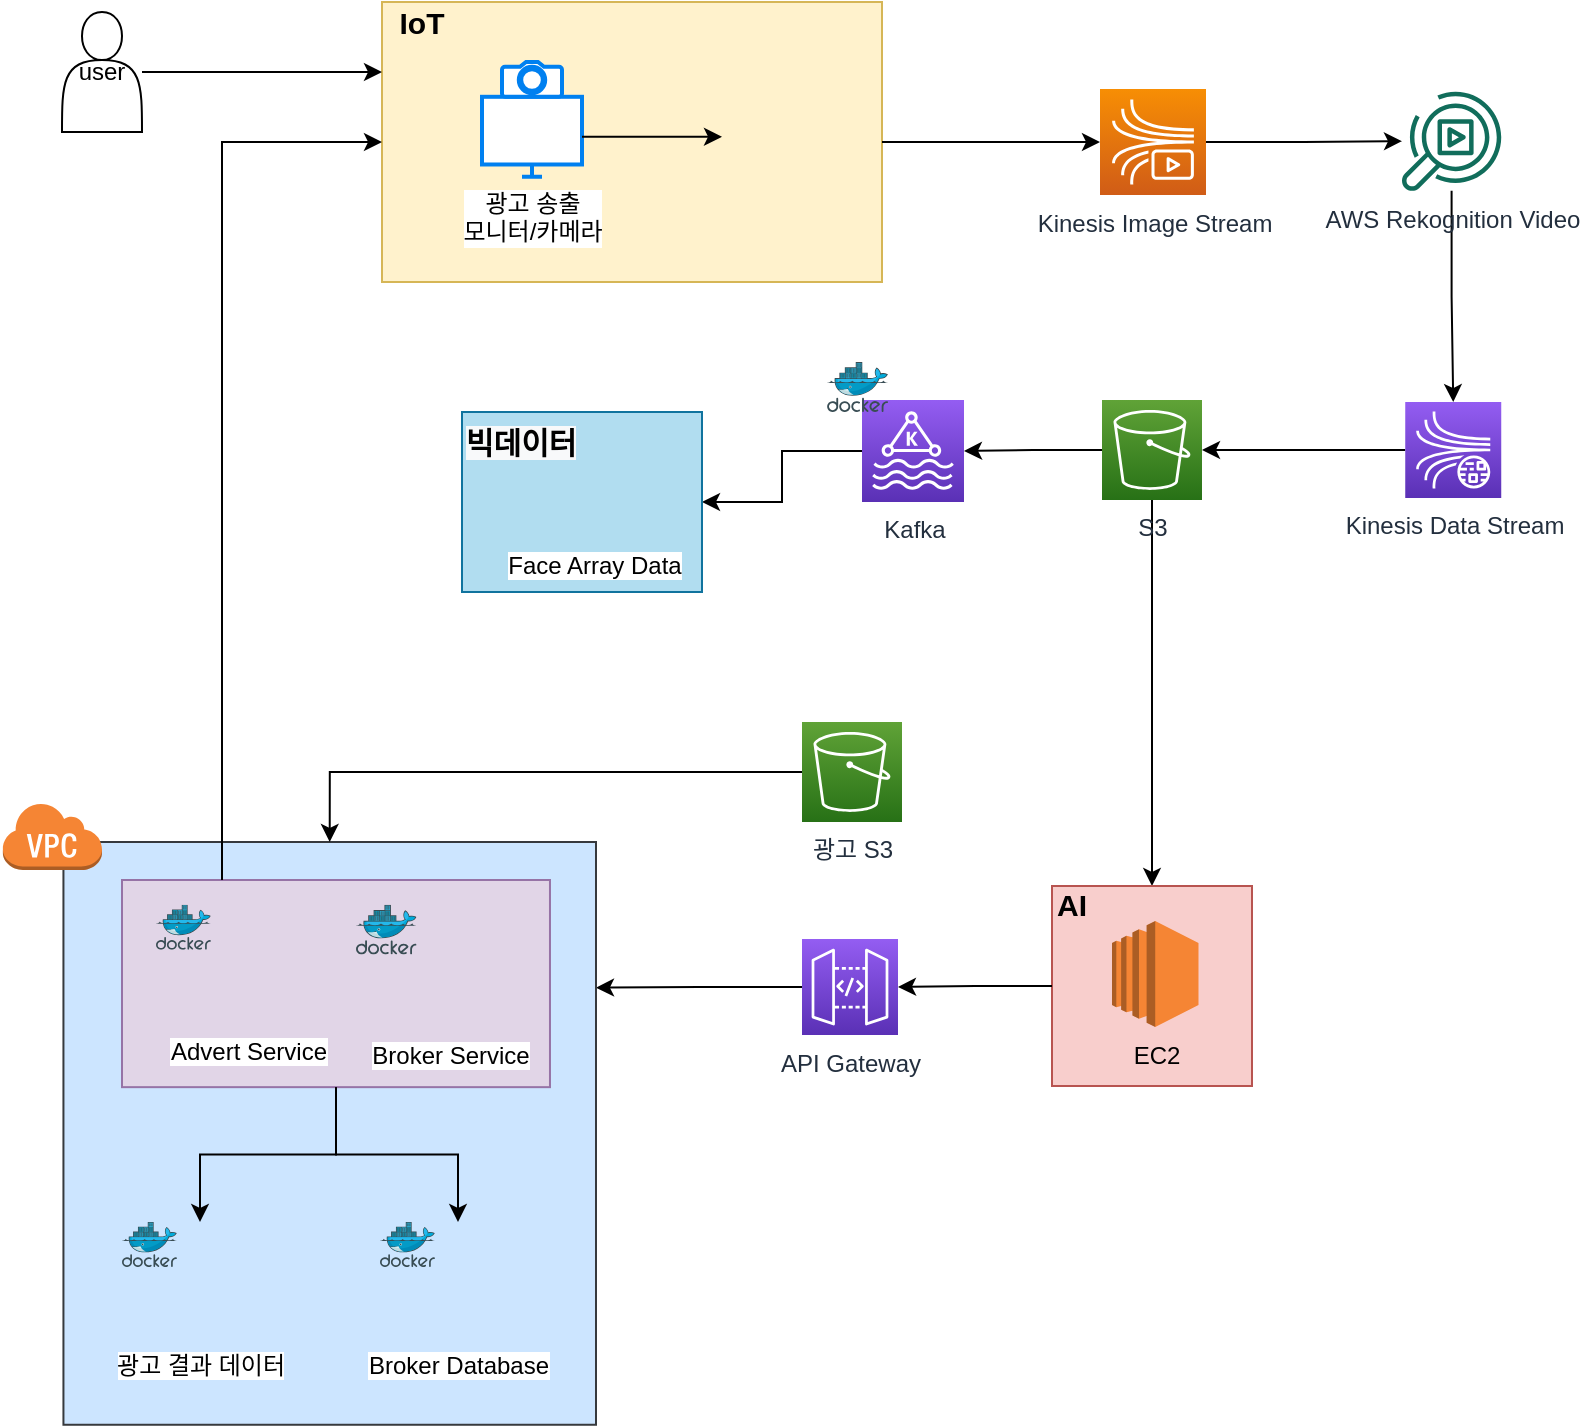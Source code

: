 <mxfile version="14.6.6" type="github">
  <diagram id="4jmj68S6x0aWC6QBNpU3" name="Page-1">
    <mxGraphModel dx="1865" dy="548" grid="1" gridSize="10" guides="1" tooltips="1" connect="1" arrows="1" fold="1" page="1" pageScale="1" pageWidth="827" pageHeight="1169" math="0" shadow="0">
      <root>
        <mxCell id="0" />
        <mxCell id="1" parent="0" />
        <mxCell id="S41EmsYhFSiwo2YFThPy-27" style="edgeStyle=orthogonalEdgeStyle;rounded=0;orthogonalLoop=1;jettySize=auto;html=1;entryX=1;entryY=0.5;entryDx=0;entryDy=0;entryPerimeter=0;" edge="1" parent="1" source="S41EmsYhFSiwo2YFThPy-5" target="S41EmsYhFSiwo2YFThPy-26">
          <mxGeometry relative="1" as="geometry" />
        </mxCell>
        <mxCell id="S41EmsYhFSiwo2YFThPy-43" style="edgeStyle=orthogonalEdgeStyle;rounded=0;orthogonalLoop=1;jettySize=auto;html=1;entryX=0.5;entryY=0;entryDx=0;entryDy=0;" edge="1" parent="1" source="S41EmsYhFSiwo2YFThPy-5" target="S41EmsYhFSiwo2YFThPy-19">
          <mxGeometry relative="1" as="geometry">
            <mxPoint x="455.5" y="420" as="targetPoint" />
          </mxGeometry>
        </mxCell>
        <mxCell id="S41EmsYhFSiwo2YFThPy-5" value="S3" style="points=[[0,0,0],[0.25,0,0],[0.5,0,0],[0.75,0,0],[1,0,0],[0,1,0],[0.25,1,0],[0.5,1,0],[0.75,1,0],[1,1,0],[0,0.25,0],[0,0.5,0],[0,0.75,0],[1,0.25,0],[1,0.5,0],[1,0.75,0]];outlineConnect=0;fontColor=#232F3E;gradientColor=#60A337;gradientDirection=north;fillColor=#277116;strokeColor=#ffffff;dashed=0;verticalLabelPosition=bottom;verticalAlign=top;align=center;html=1;fontSize=12;fontStyle=0;aspect=fixed;shape=mxgraph.aws4.resourceIcon;resIcon=mxgraph.aws4.s3;" vertex="1" parent="1">
          <mxGeometry x="430" y="279" width="50" height="50" as="geometry" />
        </mxCell>
        <mxCell id="S41EmsYhFSiwo2YFThPy-22" value="" style="group" vertex="1" connectable="0" parent="1">
          <mxGeometry x="395" y="521" width="110" height="101" as="geometry" />
        </mxCell>
        <mxCell id="S41EmsYhFSiwo2YFThPy-19" value="" style="rounded=0;whiteSpace=wrap;html=1;strokeColor=#b85450;fillColor=#f8cecc;" vertex="1" parent="S41EmsYhFSiwo2YFThPy-22">
          <mxGeometry x="10" y="1" width="100" height="100" as="geometry" />
        </mxCell>
        <mxCell id="S41EmsYhFSiwo2YFThPy-17" value="EC2" style="outlineConnect=0;dashed=0;verticalLabelPosition=bottom;verticalAlign=top;align=center;html=1;shape=mxgraph.aws3.ec2;fillColor=#F58534;gradientColor=none;strokeColor=#000000;" vertex="1" parent="S41EmsYhFSiwo2YFThPy-22">
          <mxGeometry x="40" y="18.5" width="43.25" height="53" as="geometry" />
        </mxCell>
        <mxCell id="S41EmsYhFSiwo2YFThPy-20" value="&lt;font style=&quot;font-size: 15px&quot;&gt;&lt;b&gt;AI&lt;/b&gt;&lt;/font&gt;" style="text;html=1;fillColor=none;align=center;verticalAlign=middle;whiteSpace=wrap;rounded=0;" vertex="1" parent="S41EmsYhFSiwo2YFThPy-22">
          <mxGeometry width="40" height="20" as="geometry" />
        </mxCell>
        <mxCell id="S41EmsYhFSiwo2YFThPy-23" value="" style="group" vertex="1" connectable="0" parent="1">
          <mxGeometry x="70" y="80" width="250" height="140" as="geometry" />
        </mxCell>
        <mxCell id="S41EmsYhFSiwo2YFThPy-12" value="" style="rounded=0;whiteSpace=wrap;html=1;fillColor=#fff2cc;strokeColor=#d6b656;" vertex="1" parent="S41EmsYhFSiwo2YFThPy-23">
          <mxGeometry width="250" height="140" as="geometry" />
        </mxCell>
        <mxCell id="S41EmsYhFSiwo2YFThPy-3" value="" style="group" vertex="1" connectable="0" parent="S41EmsYhFSiwo2YFThPy-23">
          <mxGeometry x="50" y="30" width="50" height="57.4" as="geometry" />
        </mxCell>
        <mxCell id="S41EmsYhFSiwo2YFThPy-1" value="광고 송출 &lt;br&gt;모니터/카메라" style="html=1;verticalLabelPosition=bottom;align=center;labelBackgroundColor=#ffffff;verticalAlign=top;strokeWidth=2;strokeColor=#0080F0;shadow=0;dashed=0;shape=mxgraph.ios7.icons.monitor;" vertex="1" parent="S41EmsYhFSiwo2YFThPy-3">
          <mxGeometry y="17.4" width="50" height="40" as="geometry" />
        </mxCell>
        <mxCell id="S41EmsYhFSiwo2YFThPy-2" value="" style="html=1;verticalLabelPosition=bottom;align=center;labelBackgroundColor=#ffffff;verticalAlign=top;strokeWidth=2;strokeColor=#0080F0;shadow=0;dashed=0;shape=mxgraph.ios7.icons.camera;" vertex="1" parent="S41EmsYhFSiwo2YFThPy-3">
          <mxGeometry x="10" width="30" height="17.4" as="geometry" />
        </mxCell>
        <mxCell id="S41EmsYhFSiwo2YFThPy-8" value="" style="shape=image;html=1;verticalAlign=top;verticalLabelPosition=bottom;labelBackgroundColor=#ffffff;imageAspect=0;aspect=fixed;image=https://cdn4.iconfinder.com/data/icons/logos-and-brands/512/272_Raspberry_Pi_logo-128.png" vertex="1" parent="S41EmsYhFSiwo2YFThPy-23">
          <mxGeometry x="170" y="34.9" width="65" height="65" as="geometry" />
        </mxCell>
        <mxCell id="S41EmsYhFSiwo2YFThPy-9" style="edgeStyle=orthogonalEdgeStyle;rounded=0;orthogonalLoop=1;jettySize=auto;html=1;entryX=0;entryY=0.5;entryDx=0;entryDy=0;" edge="1" parent="S41EmsYhFSiwo2YFThPy-23" source="S41EmsYhFSiwo2YFThPy-1" target="S41EmsYhFSiwo2YFThPy-8">
          <mxGeometry relative="1" as="geometry" />
        </mxCell>
        <mxCell id="S41EmsYhFSiwo2YFThPy-14" value="&lt;font style=&quot;font-size: 15px&quot;&gt;&lt;b&gt;IoT&lt;/b&gt;&lt;/font&gt;" style="text;html=1;fillColor=none;align=center;verticalAlign=middle;whiteSpace=wrap;rounded=0;" vertex="1" parent="S41EmsYhFSiwo2YFThPy-23">
          <mxGeometry width="40" height="20" as="geometry" />
        </mxCell>
        <mxCell id="S41EmsYhFSiwo2YFThPy-24" style="edgeStyle=orthogonalEdgeStyle;rounded=0;orthogonalLoop=1;jettySize=auto;html=1;entryX=0;entryY=0.5;entryDx=0;entryDy=0;entryPerimeter=0;" edge="1" parent="1" source="S41EmsYhFSiwo2YFThPy-12" target="S41EmsYhFSiwo2YFThPy-88">
          <mxGeometry relative="1" as="geometry">
            <mxPoint x="430" y="150" as="targetPoint" />
          </mxGeometry>
        </mxCell>
        <mxCell id="S41EmsYhFSiwo2YFThPy-32" style="edgeStyle=orthogonalEdgeStyle;rounded=0;orthogonalLoop=1;jettySize=auto;html=1;entryX=1;entryY=0.5;entryDx=0;entryDy=0;" edge="1" parent="1" source="S41EmsYhFSiwo2YFThPy-26" target="S41EmsYhFSiwo2YFThPy-30">
          <mxGeometry relative="1" as="geometry" />
        </mxCell>
        <mxCell id="S41EmsYhFSiwo2YFThPy-26" value="Kafka" style="points=[[0,0,0],[0.25,0,0],[0.5,0,0],[0.75,0,0],[1,0,0],[0,1,0],[0.25,1,0],[0.5,1,0],[0.75,1,0],[1,1,0],[0,0.25,0],[0,0.5,0],[0,0.75,0],[1,0.25,0],[1,0.5,0],[1,0.75,0]];outlineConnect=0;fontColor=#232F3E;gradientColor=#945DF2;gradientDirection=north;fillColor=#5A30B5;strokeColor=#ffffff;dashed=0;verticalLabelPosition=bottom;verticalAlign=top;align=center;html=1;fontSize=12;fontStyle=0;aspect=fixed;shape=mxgraph.aws4.resourceIcon;resIcon=mxgraph.aws4.managed_streaming_for_kafka;" vertex="1" parent="1">
          <mxGeometry x="310" y="279" width="51" height="51" as="geometry" />
        </mxCell>
        <mxCell id="S41EmsYhFSiwo2YFThPy-33" value="" style="group;fillColor=#60a917;strokeColor=#2D7600;fontColor=#ffffff;" vertex="1" connectable="0" parent="1">
          <mxGeometry x="110" y="285" width="120" height="90" as="geometry" />
        </mxCell>
        <mxCell id="S41EmsYhFSiwo2YFThPy-30" value="" style="rounded=0;whiteSpace=wrap;html=1;strokeColor=#10739e;fillColor=#b1ddf0;" vertex="1" parent="S41EmsYhFSiwo2YFThPy-33">
          <mxGeometry width="120" height="90" as="geometry" />
        </mxCell>
        <mxCell id="S41EmsYhFSiwo2YFThPy-16" value="Face Array Data" style="shape=image;html=1;verticalAlign=top;verticalLabelPosition=bottom;labelBackgroundColor=#ffffff;imageAspect=0;aspect=fixed;image=https://cdn4.iconfinder.com/data/icons/logos-3/181/MySQL-128.png;strokeColor=#000000;" vertex="1" parent="S41EmsYhFSiwo2YFThPy-33">
          <mxGeometry x="37" y="4.5" width="58" height="58" as="geometry" />
        </mxCell>
        <mxCell id="S41EmsYhFSiwo2YFThPy-31" value="&lt;b style=&quot;color: rgb(0 , 0 , 0) ; font-family: &amp;#34;helvetica&amp;#34; ; font-size: 15px ; font-style: normal ; letter-spacing: normal ; text-align: center ; text-indent: 0px ; text-transform: none ; word-spacing: 0px ; background-color: rgb(248 , 249 , 250)&quot;&gt;빅데이터&lt;/b&gt;" style="text;whiteSpace=wrap;html=1;" vertex="1" parent="S41EmsYhFSiwo2YFThPy-33">
          <mxGeometry width="70" height="30" as="geometry" />
        </mxCell>
        <mxCell id="S41EmsYhFSiwo2YFThPy-40" style="edgeStyle=orthogonalEdgeStyle;rounded=0;orthogonalLoop=1;jettySize=auto;html=1;entryX=1;entryY=0.5;entryDx=0;entryDy=0;entryPerimeter=0;" edge="1" parent="1" source="S41EmsYhFSiwo2YFThPy-19" target="S41EmsYhFSiwo2YFThPy-45">
          <mxGeometry relative="1" as="geometry">
            <mxPoint x="610" y="499" as="targetPoint" />
          </mxGeometry>
        </mxCell>
        <mxCell id="S41EmsYhFSiwo2YFThPy-105" style="edgeStyle=orthogonalEdgeStyle;rounded=0;orthogonalLoop=1;jettySize=auto;html=1;entryX=1;entryY=0.25;entryDx=0;entryDy=0;" edge="1" parent="1" source="S41EmsYhFSiwo2YFThPy-45" target="S41EmsYhFSiwo2YFThPy-103">
          <mxGeometry relative="1" as="geometry" />
        </mxCell>
        <mxCell id="S41EmsYhFSiwo2YFThPy-45" value="API Gateway" style="points=[[0,0,0],[0.25,0,0],[0.5,0,0],[0.75,0,0],[1,0,0],[0,1,0],[0.25,1,0],[0.5,1,0],[0.75,1,0],[1,1,0],[0,0.25,0],[0,0.5,0],[0,0.75,0],[1,0.25,0],[1,0.5,0],[1,0.75,0]];outlineConnect=0;fontColor=#232F3E;gradientColor=#945DF2;gradientDirection=north;fillColor=#5A30B5;strokeColor=#ffffff;dashed=0;verticalLabelPosition=bottom;verticalAlign=top;align=center;html=1;fontSize=12;fontStyle=0;aspect=fixed;shape=mxgraph.aws4.resourceIcon;resIcon=mxgraph.aws4.api_gateway;" vertex="1" parent="1">
          <mxGeometry x="280" y="548.5" width="48" height="48" as="geometry" />
        </mxCell>
        <mxCell id="S41EmsYhFSiwo2YFThPy-62" value="" style="group" vertex="1" connectable="0" parent="1">
          <mxGeometry x="-43" y="531.38" width="240.0" height="260" as="geometry" />
        </mxCell>
        <mxCell id="S41EmsYhFSiwo2YFThPy-103" value="" style="rounded=0;whiteSpace=wrap;html=1;fillColor=#cce5ff;strokeColor=#36393d;" vertex="1" parent="S41EmsYhFSiwo2YFThPy-62">
          <mxGeometry x="-46.28" y="-31.38" width="266.28" height="291.38" as="geometry" />
        </mxCell>
        <mxCell id="S41EmsYhFSiwo2YFThPy-77" value="" style="rounded=0;whiteSpace=wrap;html=1;strokeColor=#9673a6;fillColor=#e1d5e7;" vertex="1" parent="S41EmsYhFSiwo2YFThPy-62">
          <mxGeometry x="-17" y="-12.38" width="213.99" height="103.58" as="geometry" />
        </mxCell>
        <mxCell id="S41EmsYhFSiwo2YFThPy-46" value="" style="aspect=fixed;html=1;points=[];align=center;image;fontSize=12;image=img/lib/mscae/Docker.svg;strokeColor=#000000;" vertex="1" parent="S41EmsYhFSiwo2YFThPy-62">
          <mxGeometry width="27.444" height="22.507" as="geometry" />
        </mxCell>
        <mxCell id="S41EmsYhFSiwo2YFThPy-47" value="Advert Service" style="shape=image;html=1;verticalAlign=top;verticalLabelPosition=bottom;labelBackgroundColor=#ffffff;imageAspect=0;aspect=fixed;image=https://cdn4.iconfinder.com/data/icons/logos-brands-5/24/flask-128.png;strokeColor=#000000;" vertex="1" parent="S41EmsYhFSiwo2YFThPy-62">
          <mxGeometry x="25.608" y="19.009" width="40.794" height="40.794" as="geometry" />
        </mxCell>
        <mxCell id="S41EmsYhFSiwo2YFThPy-61" value="" style="group" vertex="1" connectable="0" parent="1">
          <mxGeometry x="57" y="531.38" width="80" height="61.92" as="geometry" />
        </mxCell>
        <mxCell id="S41EmsYhFSiwo2YFThPy-75" value="" style="group" vertex="1" connectable="0" parent="S41EmsYhFSiwo2YFThPy-61">
          <mxGeometry width="70" height="61.92" as="geometry" />
        </mxCell>
        <mxCell id="S41EmsYhFSiwo2YFThPy-52" value="" style="aspect=fixed;html=1;points=[];align=center;image;fontSize=12;image=img/lib/mscae/Docker.svg;strokeColor=#000000;" vertex="1" parent="S41EmsYhFSiwo2YFThPy-75">
          <mxGeometry width="30.289" height="24.84" as="geometry" />
        </mxCell>
        <mxCell id="S41EmsYhFSiwo2YFThPy-53" value="Broker Service" style="shape=image;html=1;verticalAlign=top;verticalLabelPosition=bottom;labelBackgroundColor=#ffffff;imageAspect=0;aspect=fixed;image=https://cdn4.iconfinder.com/data/icons/logos-brands-5/24/flask-128.png;strokeColor=#000000;" vertex="1" parent="S41EmsYhFSiwo2YFThPy-75">
          <mxGeometry x="24.893" y="16.898" width="45.022" height="45.022" as="geometry" />
        </mxCell>
        <mxCell id="S41EmsYhFSiwo2YFThPy-78" style="edgeStyle=orthogonalEdgeStyle;rounded=0;orthogonalLoop=1;jettySize=auto;html=1;" edge="1" parent="1" source="S41EmsYhFSiwo2YFThPy-77" target="S41EmsYhFSiwo2YFThPy-65">
          <mxGeometry relative="1" as="geometry" />
        </mxCell>
        <mxCell id="S41EmsYhFSiwo2YFThPy-81" value="" style="edgeStyle=orthogonalEdgeStyle;rounded=0;orthogonalLoop=1;jettySize=auto;html=1;entryX=0.5;entryY=0;entryDx=0;entryDy=0;" edge="1" parent="1" source="S41EmsYhFSiwo2YFThPy-80" target="S41EmsYhFSiwo2YFThPy-103">
          <mxGeometry relative="1" as="geometry">
            <mxPoint x="47" y="490" as="targetPoint" />
            <Array as="points">
              <mxPoint x="44" y="465" />
            </Array>
          </mxGeometry>
        </mxCell>
        <mxCell id="S41EmsYhFSiwo2YFThPy-80" value="광고 S3" style="points=[[0,0,0],[0.25,0,0],[0.5,0,0],[0.75,0,0],[1,0,0],[0,1,0],[0.25,1,0],[0.5,1,0],[0.75,1,0],[1,1,0],[0,0.25,0],[0,0.5,0],[0,0.75,0],[1,0.25,0],[1,0.5,0],[1,0.75,0]];outlineConnect=0;fontColor=#232F3E;gradientColor=#60A337;gradientDirection=north;fillColor=#277116;strokeColor=#ffffff;dashed=0;verticalLabelPosition=bottom;verticalAlign=top;align=center;html=1;fontSize=12;fontStyle=0;aspect=fixed;shape=mxgraph.aws4.resourceIcon;resIcon=mxgraph.aws4.s3;" vertex="1" parent="1">
          <mxGeometry x="280" y="440" width="50" height="50" as="geometry" />
        </mxCell>
        <mxCell id="S41EmsYhFSiwo2YFThPy-84" style="edgeStyle=orthogonalEdgeStyle;rounded=0;orthogonalLoop=1;jettySize=auto;html=1;entryX=0;entryY=0.5;entryDx=0;entryDy=0;" edge="1" parent="1" source="S41EmsYhFSiwo2YFThPy-77" target="S41EmsYhFSiwo2YFThPy-12">
          <mxGeometry relative="1" as="geometry">
            <Array as="points">
              <mxPoint x="-10" y="150" />
            </Array>
          </mxGeometry>
        </mxCell>
        <mxCell id="S41EmsYhFSiwo2YFThPy-96" style="edgeStyle=orthogonalEdgeStyle;rounded=0;orthogonalLoop=1;jettySize=auto;html=1;entryX=0;entryY=0.25;entryDx=0;entryDy=0;" edge="1" parent="1" source="S41EmsYhFSiwo2YFThPy-85" target="S41EmsYhFSiwo2YFThPy-12">
          <mxGeometry relative="1" as="geometry" />
        </mxCell>
        <mxCell id="S41EmsYhFSiwo2YFThPy-85" value="user" style="shape=actor;whiteSpace=wrap;html=1;strokeColor=#000000;" vertex="1" parent="1">
          <mxGeometry x="-90" y="85" width="40" height="60" as="geometry" />
        </mxCell>
        <mxCell id="S41EmsYhFSiwo2YFThPy-91" style="edgeStyle=orthogonalEdgeStyle;rounded=0;orthogonalLoop=1;jettySize=auto;html=1;" edge="1" parent="1" source="S41EmsYhFSiwo2YFThPy-88" target="S41EmsYhFSiwo2YFThPy-92">
          <mxGeometry relative="1" as="geometry">
            <mxPoint x="570" y="149.6" as="targetPoint" />
          </mxGeometry>
        </mxCell>
        <mxCell id="S41EmsYhFSiwo2YFThPy-88" value="Kinesis Image Stream" style="points=[[0,0,0],[0.25,0,0],[0.5,0,0],[0.75,0,0],[1,0,0],[0,1,0],[0.25,1,0],[0.5,1,0],[0.75,1,0],[1,1,0],[0,0.25,0],[0,0.5,0],[0,0.75,0],[1,0.25,0],[1,0.5,0],[1,0.75,0]];outlineConnect=0;fontColor=#232F3E;gradientColor=#F78E04;gradientDirection=north;fillColor=#D05C17;strokeColor=#ffffff;dashed=0;verticalLabelPosition=bottom;verticalAlign=top;align=center;html=1;fontSize=12;fontStyle=0;aspect=fixed;shape=mxgraph.aws4.resourceIcon;resIcon=mxgraph.aws4.kinesis_video_streams;" vertex="1" parent="1">
          <mxGeometry x="429" y="123.5" width="53" height="53" as="geometry" />
        </mxCell>
        <mxCell id="S41EmsYhFSiwo2YFThPy-94" style="edgeStyle=orthogonalEdgeStyle;rounded=0;orthogonalLoop=1;jettySize=auto;html=1;entryX=0.5;entryY=0;entryDx=0;entryDy=0;entryPerimeter=0;" edge="1" parent="1" source="S41EmsYhFSiwo2YFThPy-92" target="S41EmsYhFSiwo2YFThPy-93">
          <mxGeometry relative="1" as="geometry" />
        </mxCell>
        <mxCell id="S41EmsYhFSiwo2YFThPy-92" value="AWS Rekognition Video&lt;br&gt;" style="outlineConnect=0;fontColor=#232F3E;gradientColor=none;fillColor=#116D5B;strokeColor=none;dashed=0;verticalLabelPosition=bottom;verticalAlign=top;align=center;html=1;fontSize=12;fontStyle=0;aspect=fixed;pointerEvents=1;shape=mxgraph.aws4.rekognition_video;" vertex="1" parent="1">
          <mxGeometry x="580" y="124.5" width="49.62" height="50.26" as="geometry" />
        </mxCell>
        <mxCell id="S41EmsYhFSiwo2YFThPy-95" style="edgeStyle=orthogonalEdgeStyle;rounded=0;orthogonalLoop=1;jettySize=auto;html=1;entryX=1;entryY=0.5;entryDx=0;entryDy=0;entryPerimeter=0;" edge="1" parent="1" source="S41EmsYhFSiwo2YFThPy-93" target="S41EmsYhFSiwo2YFThPy-5">
          <mxGeometry relative="1" as="geometry" />
        </mxCell>
        <mxCell id="S41EmsYhFSiwo2YFThPy-93" value="Kinesis Data Stream" style="points=[[0,0,0],[0.25,0,0],[0.5,0,0],[0.75,0,0],[1,0,0],[0,1,0],[0.25,1,0],[0.5,1,0],[0.75,1,0],[1,1,0],[0,0.25,0],[0,0.5,0],[0,0.75,0],[1,0.25,0],[1,0.5,0],[1,0.75,0]];outlineConnect=0;fontColor=#232F3E;gradientColor=#945DF2;gradientDirection=north;fillColor=#5A30B5;strokeColor=#ffffff;dashed=0;verticalLabelPosition=bottom;verticalAlign=top;align=center;html=1;fontSize=12;fontStyle=0;aspect=fixed;shape=mxgraph.aws4.resourceIcon;resIcon=mxgraph.aws4.kinesis_data_streams;" vertex="1" parent="1">
          <mxGeometry x="581.62" y="280" width="48" height="48" as="geometry" />
        </mxCell>
        <mxCell id="S41EmsYhFSiwo2YFThPy-97" value="" style="group" vertex="1" connectable="0" parent="1">
          <mxGeometry x="-60" y="690" width="68" height="58" as="geometry" />
        </mxCell>
        <mxCell id="S41EmsYhFSiwo2YFThPy-65" value="광고 결과 데이터" style="shape=image;html=1;verticalAlign=top;verticalLabelPosition=bottom;labelBackgroundColor=#ffffff;imageAspect=0;aspect=fixed;image=https://cdn4.iconfinder.com/data/icons/logos-3/181/MySQL-128.png;strokeColor=#000000;" vertex="1" parent="S41EmsYhFSiwo2YFThPy-97">
          <mxGeometry x="10" width="58" height="58" as="geometry" />
        </mxCell>
        <mxCell id="S41EmsYhFSiwo2YFThPy-83" value="" style="aspect=fixed;html=1;points=[];align=center;image;fontSize=12;image=img/lib/mscae/Docker.svg;strokeColor=#000000;" vertex="1" parent="S41EmsYhFSiwo2YFThPy-97">
          <mxGeometry width="27.444" height="22.507" as="geometry" />
        </mxCell>
        <mxCell id="S41EmsYhFSiwo2YFThPy-98" value="" style="group" vertex="1" connectable="0" parent="1">
          <mxGeometry x="69" y="690" width="68" height="58" as="geometry" />
        </mxCell>
        <mxCell id="S41EmsYhFSiwo2YFThPy-99" value="Broker Database" style="shape=image;html=1;verticalAlign=top;verticalLabelPosition=bottom;labelBackgroundColor=#ffffff;imageAspect=0;aspect=fixed;image=https://cdn4.iconfinder.com/data/icons/logos-3/181/MySQL-128.png;strokeColor=#000000;" vertex="1" parent="S41EmsYhFSiwo2YFThPy-98">
          <mxGeometry x="10" width="58" height="58" as="geometry" />
        </mxCell>
        <mxCell id="S41EmsYhFSiwo2YFThPy-100" value="" style="aspect=fixed;html=1;points=[];align=center;image;fontSize=12;image=img/lib/mscae/Docker.svg;strokeColor=#000000;" vertex="1" parent="S41EmsYhFSiwo2YFThPy-98">
          <mxGeometry width="27.444" height="22.507" as="geometry" />
        </mxCell>
        <mxCell id="S41EmsYhFSiwo2YFThPy-101" style="edgeStyle=orthogonalEdgeStyle;rounded=0;orthogonalLoop=1;jettySize=auto;html=1;entryX=0.5;entryY=0;entryDx=0;entryDy=0;" edge="1" parent="1" source="S41EmsYhFSiwo2YFThPy-77" target="S41EmsYhFSiwo2YFThPy-99">
          <mxGeometry relative="1" as="geometry" />
        </mxCell>
        <mxCell id="S41EmsYhFSiwo2YFThPy-102" value="" style="aspect=fixed;html=1;points=[];align=center;image;fontSize=12;image=img/lib/mscae/Docker.svg;strokeColor=#000000;" vertex="1" parent="1">
          <mxGeometry x="292.56" y="260" width="30.48" height="25" as="geometry" />
        </mxCell>
        <mxCell id="S41EmsYhFSiwo2YFThPy-104" value="" style="outlineConnect=0;dashed=0;verticalLabelPosition=bottom;verticalAlign=top;align=center;html=1;shape=mxgraph.aws3.virtual_private_cloud;fillColor=#F58534;gradientColor=none;strokeColor=#000000;" vertex="1" parent="1">
          <mxGeometry x="-120" y="480" width="50" height="34" as="geometry" />
        </mxCell>
      </root>
    </mxGraphModel>
  </diagram>
</mxfile>
